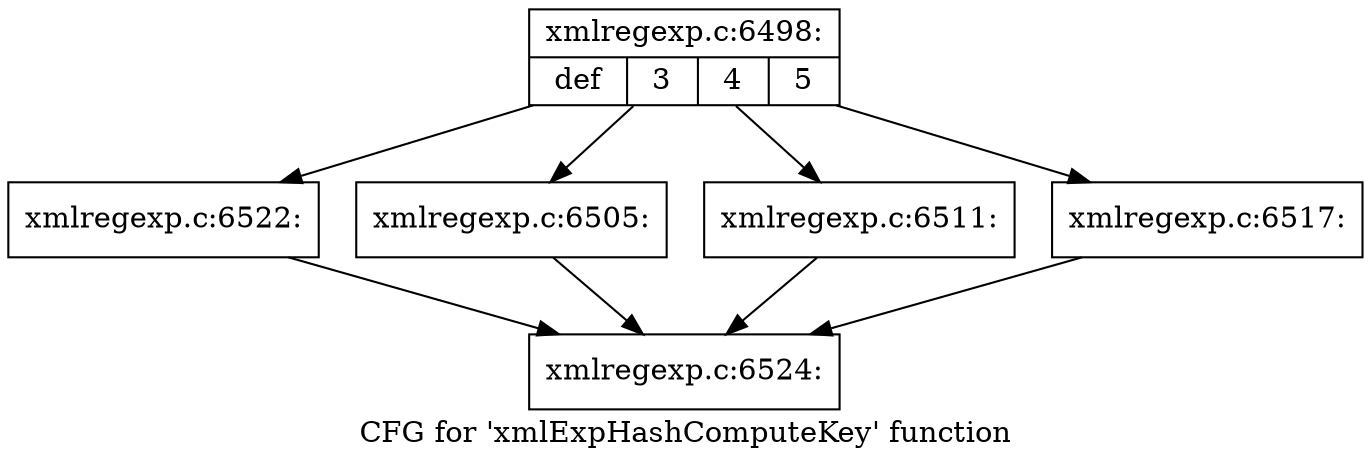 digraph "CFG for 'xmlExpHashComputeKey' function" {
	label="CFG for 'xmlExpHashComputeKey' function";

	Node0x3d45470 [shape=record,label="{xmlregexp.c:6498:|{<s0>def|<s1>3|<s2>4|<s3>5}}"];
	Node0x3d45470 -> Node0x3d490e0;
	Node0x3d45470 -> Node0x3d49420;
	Node0x3d45470 -> Node0x3d4a080;
	Node0x3d45470 -> Node0x3d4ac70;
	Node0x3d49420 [shape=record,label="{xmlregexp.c:6505:}"];
	Node0x3d49420 -> Node0x3d49000;
	Node0x3d4a080 [shape=record,label="{xmlregexp.c:6511:}"];
	Node0x3d4a080 -> Node0x3d49000;
	Node0x3d4ac70 [shape=record,label="{xmlregexp.c:6517:}"];
	Node0x3d4ac70 -> Node0x3d49000;
	Node0x3d490e0 [shape=record,label="{xmlregexp.c:6522:}"];
	Node0x3d490e0 -> Node0x3d49000;
	Node0x3d49000 [shape=record,label="{xmlregexp.c:6524:}"];
}
